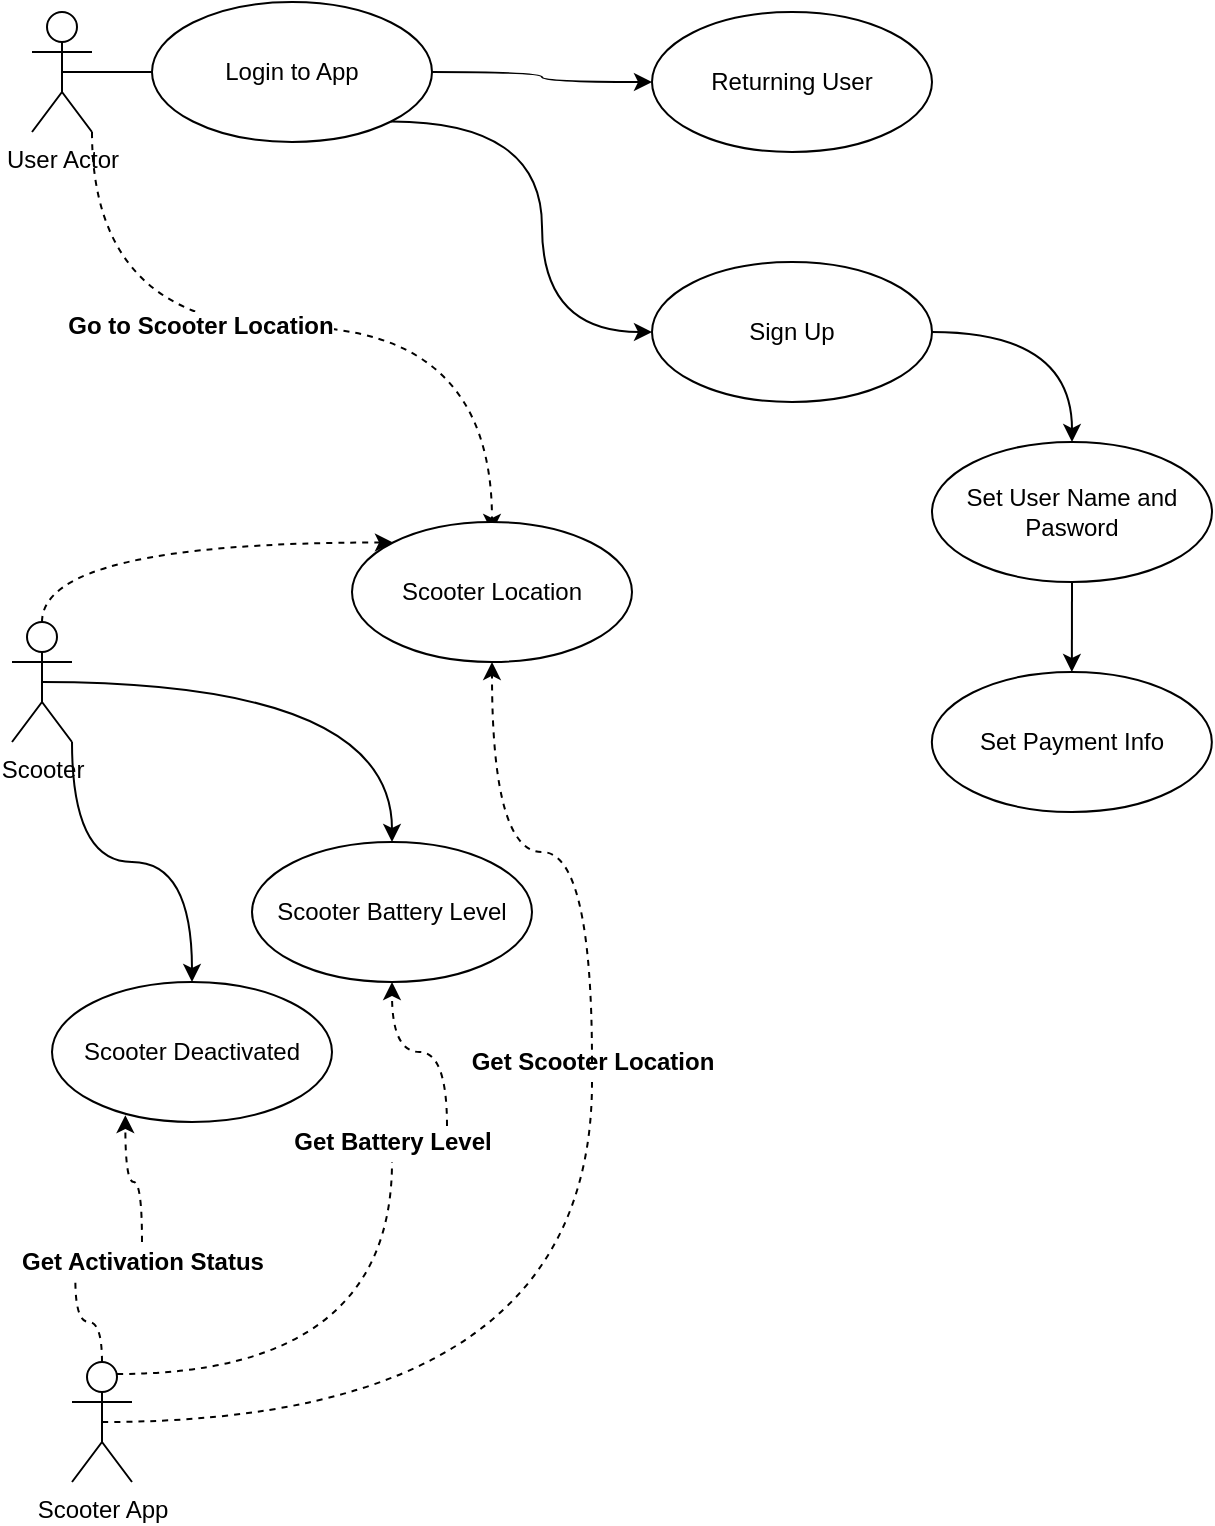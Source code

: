 <mxfile version="18.0.0" type="github">
  <diagram name="Page-1" id="e56a1550-8fbb-45ad-956c-1786394a9013">
    <mxGraphModel dx="1597" dy="891" grid="1" gridSize="10" guides="1" tooltips="1" connect="1" arrows="1" fold="1" page="1" pageScale="1" pageWidth="1100" pageHeight="850" background="none" math="0" shadow="0">
      <root>
        <object label="" id="0">
          <mxCell />
        </object>
        <mxCell id="1" parent="0" />
        <mxCell id="TM3YVF8j037lLueQWBm--18" style="edgeStyle=orthogonalEdgeStyle;orthogonalLoop=1;jettySize=auto;html=1;exitX=1;exitY=1;exitDx=0;exitDy=0;exitPerimeter=0;entryX=0.5;entryY=0.071;entryDx=0;entryDy=0;entryPerimeter=0;curved=1;dashed=1;" edge="1" parent="1" source="TM3YVF8j037lLueQWBm--1" target="TM3YVF8j037lLueQWBm--15">
          <mxGeometry relative="1" as="geometry" />
        </mxCell>
        <mxCell id="TM3YVF8j037lLueQWBm--38" value="&lt;b&gt;Go to Scooter Location&lt;/b&gt;" style="edgeLabel;html=1;align=center;verticalAlign=middle;resizable=0;points=[];fontSize=12;" vertex="1" connectable="0" parent="TM3YVF8j037lLueQWBm--18">
          <mxGeometry x="-0.245" y="1" relative="1" as="geometry">
            <mxPoint as="offset" />
          </mxGeometry>
        </mxCell>
        <mxCell id="TM3YVF8j037lLueQWBm--1" value="User Actor" style="shape=umlActor;verticalLabelPosition=bottom;verticalAlign=top;html=1;" vertex="1" parent="1">
          <mxGeometry x="40" y="35" width="30" height="60" as="geometry" />
        </mxCell>
        <mxCell id="TM3YVF8j037lLueQWBm--12" style="edgeStyle=orthogonalEdgeStyle;orthogonalLoop=1;jettySize=auto;html=1;exitX=1;exitY=1;exitDx=0;exitDy=0;exitPerimeter=0;curved=1;" edge="1" parent="1" source="TM3YVF8j037lLueQWBm--2" target="TM3YVF8j037lLueQWBm--13">
          <mxGeometry relative="1" as="geometry">
            <mxPoint x="240.0" y="460" as="targetPoint" />
          </mxGeometry>
        </mxCell>
        <mxCell id="TM3YVF8j037lLueQWBm--17" style="edgeStyle=orthogonalEdgeStyle;orthogonalLoop=1;jettySize=auto;html=1;exitX=0.5;exitY=0.5;exitDx=0;exitDy=0;exitPerimeter=0;curved=1;" edge="1" parent="1" source="TM3YVF8j037lLueQWBm--2" target="TM3YVF8j037lLueQWBm--11">
          <mxGeometry relative="1" as="geometry" />
        </mxCell>
        <mxCell id="TM3YVF8j037lLueQWBm--45" style="edgeStyle=orthogonalEdgeStyle;curved=1;orthogonalLoop=1;jettySize=auto;html=1;exitX=0.5;exitY=0;exitDx=0;exitDy=0;exitPerimeter=0;entryX=0;entryY=0;entryDx=0;entryDy=0;dashed=1;fontSize=12;" edge="1" parent="1" source="TM3YVF8j037lLueQWBm--2" target="TM3YVF8j037lLueQWBm--15">
          <mxGeometry relative="1" as="geometry" />
        </mxCell>
        <mxCell id="TM3YVF8j037lLueQWBm--2" value="Scooter" style="shape=umlActor;verticalLabelPosition=bottom;verticalAlign=top;html=1;" vertex="1" parent="1">
          <mxGeometry x="30" y="340" width="30" height="60" as="geometry" />
        </mxCell>
        <mxCell id="TM3YVF8j037lLueQWBm--22" style="edgeStyle=orthogonalEdgeStyle;orthogonalLoop=1;jettySize=auto;html=1;exitX=0.5;exitY=0.5;exitDx=0;exitDy=0;exitPerimeter=0;entryX=0.5;entryY=1;entryDx=0;entryDy=0;curved=1;dashed=1;startArrow=none;" edge="1" parent="1" source="TM3YVF8j037lLueQWBm--24" target="TM3YVF8j037lLueQWBm--15">
          <mxGeometry relative="1" as="geometry" />
        </mxCell>
        <mxCell id="TM3YVF8j037lLueQWBm--31" style="edgeStyle=orthogonalEdgeStyle;curved=1;orthogonalLoop=1;jettySize=auto;html=1;exitX=0.5;exitY=0;exitDx=0;exitDy=0;exitPerimeter=0;entryX=0.262;entryY=0.951;entryDx=0;entryDy=0;entryPerimeter=0;fontSize=12;dashed=1;startArrow=none;" edge="1" parent="1" source="TM3YVF8j037lLueQWBm--33" target="TM3YVF8j037lLueQWBm--13">
          <mxGeometry relative="1" as="geometry" />
        </mxCell>
        <mxCell id="TM3YVF8j037lLueQWBm--32" style="edgeStyle=orthogonalEdgeStyle;curved=1;orthogonalLoop=1;jettySize=auto;html=1;exitX=0.75;exitY=0.1;exitDx=0;exitDy=0;exitPerimeter=0;entryX=0.5;entryY=1;entryDx=0;entryDy=0;fontSize=12;dashed=1;startArrow=none;" edge="1" parent="1" source="TM3YVF8j037lLueQWBm--36" target="TM3YVF8j037lLueQWBm--11">
          <mxGeometry relative="1" as="geometry" />
        </mxCell>
        <mxCell id="TM3YVF8j037lLueQWBm--3" value="Scooter App" style="shape=umlActor;verticalLabelPosition=bottom;verticalAlign=top;html=1;" vertex="1" parent="1">
          <mxGeometry x="60" y="710" width="30" height="60" as="geometry" />
        </mxCell>
        <mxCell id="TM3YVF8j037lLueQWBm--9" value="" style="edgeStyle=orthogonalEdgeStyle;orthogonalLoop=1;jettySize=auto;html=1;curved=1;" edge="1" parent="1" source="TM3YVF8j037lLueQWBm--5" target="TM3YVF8j037lLueQWBm--8">
          <mxGeometry relative="1" as="geometry" />
        </mxCell>
        <mxCell id="TM3YVF8j037lLueQWBm--29" style="edgeStyle=orthogonalEdgeStyle;orthogonalLoop=1;jettySize=auto;html=1;exitX=1;exitY=1;exitDx=0;exitDy=0;entryX=0;entryY=0.5;entryDx=0;entryDy=0;fontSize=12;curved=1;" edge="1" parent="1" source="TM3YVF8j037lLueQWBm--5" target="TM3YVF8j037lLueQWBm--27">
          <mxGeometry relative="1" as="geometry" />
        </mxCell>
        <mxCell id="TM3YVF8j037lLueQWBm--8" value="Returning User" style="ellipse;whiteSpace=wrap;html=1;" vertex="1" parent="1">
          <mxGeometry x="350" y="35" width="140" height="70" as="geometry" />
        </mxCell>
        <mxCell id="TM3YVF8j037lLueQWBm--11" value="Scooter Battery Level" style="ellipse;whiteSpace=wrap;html=1;" vertex="1" parent="1">
          <mxGeometry x="150.0" y="450" width="140" height="70" as="geometry" />
        </mxCell>
        <mxCell id="TM3YVF8j037lLueQWBm--13" value="Scooter Deactivated" style="ellipse;whiteSpace=wrap;html=1;" vertex="1" parent="1">
          <mxGeometry x="50.0" y="520" width="140" height="70" as="geometry" />
        </mxCell>
        <mxCell id="TM3YVF8j037lLueQWBm--15" value="Scooter Location" style="ellipse;whiteSpace=wrap;html=1;" vertex="1" parent="1">
          <mxGeometry x="200.0" y="289.998" width="140" height="70" as="geometry" />
        </mxCell>
        <mxCell id="TM3YVF8j037lLueQWBm--43" style="edgeStyle=orthogonalEdgeStyle;curved=1;orthogonalLoop=1;jettySize=auto;html=1;exitX=1;exitY=0.5;exitDx=0;exitDy=0;fontSize=12;" edge="1" parent="1" source="TM3YVF8j037lLueQWBm--27" target="TM3YVF8j037lLueQWBm--44">
          <mxGeometry relative="1" as="geometry">
            <mxPoint x="560" y="195.154" as="targetPoint" />
          </mxGeometry>
        </mxCell>
        <mxCell id="TM3YVF8j037lLueQWBm--27" value="Sign Up" style="ellipse;whiteSpace=wrap;html=1;fontSize=12;" vertex="1" parent="1">
          <mxGeometry x="350" y="160" width="140" height="70" as="geometry" />
        </mxCell>
        <mxCell id="TM3YVF8j037lLueQWBm--5" value="Login to App" style="ellipse;whiteSpace=wrap;html=1;" vertex="1" parent="1">
          <mxGeometry x="100" y="30" width="140" height="70" as="geometry" />
        </mxCell>
        <mxCell id="TM3YVF8j037lLueQWBm--30" value="" style="edgeStyle=orthogonalEdgeStyle;rounded=0;orthogonalLoop=1;jettySize=auto;html=1;exitX=0.5;exitY=0.5;exitDx=0;exitDy=0;exitPerimeter=0;endArrow=none;" edge="1" parent="1" source="TM3YVF8j037lLueQWBm--1" target="TM3YVF8j037lLueQWBm--5">
          <mxGeometry relative="1" as="geometry">
            <mxPoint x="240.0" y="130.538" as="targetPoint" />
            <mxPoint x="75.0" y="130.0" as="sourcePoint" />
          </mxGeometry>
        </mxCell>
        <mxCell id="TM3YVF8j037lLueQWBm--33" value="&lt;b&gt;Get Activation Status&lt;/b&gt;" style="text;html=1;align=center;verticalAlign=middle;resizable=0;points=[];autosize=1;strokeColor=none;fillColor=none;fontSize=12;" vertex="1" parent="1">
          <mxGeometry x="25" y="650" width="140" height="20" as="geometry" />
        </mxCell>
        <mxCell id="TM3YVF8j037lLueQWBm--34" value="" style="edgeStyle=orthogonalEdgeStyle;curved=1;orthogonalLoop=1;jettySize=auto;html=1;exitX=0.5;exitY=0;exitDx=0;exitDy=0;exitPerimeter=0;entryX=0.262;entryY=0.951;entryDx=0;entryDy=0;entryPerimeter=0;fontSize=12;dashed=1;endArrow=none;" edge="1" parent="1" source="TM3YVF8j037lLueQWBm--3" target="TM3YVF8j037lLueQWBm--33">
          <mxGeometry relative="1" as="geometry">
            <mxPoint x="75.0" y="710" as="sourcePoint" />
            <mxPoint x="86.68" y="586.57" as="targetPoint" />
          </mxGeometry>
        </mxCell>
        <mxCell id="TM3YVF8j037lLueQWBm--24" value="&lt;b&gt;&lt;font style=&quot;font-size: 12px;&quot;&gt;Get Scooter Location&lt;/font&gt;&lt;/b&gt;" style="text;html=1;align=center;verticalAlign=middle;resizable=0;points=[];autosize=1;strokeColor=none;fillColor=none;" vertex="1" parent="1">
          <mxGeometry x="250" y="550" width="140" height="20" as="geometry" />
        </mxCell>
        <mxCell id="TM3YVF8j037lLueQWBm--35" value="" style="edgeStyle=orthogonalEdgeStyle;orthogonalLoop=1;jettySize=auto;html=1;exitX=0.5;exitY=0.5;exitDx=0;exitDy=0;exitPerimeter=0;entryX=0.5;entryY=1;entryDx=0;entryDy=0;curved=1;dashed=1;endArrow=none;" edge="1" parent="1" source="TM3YVF8j037lLueQWBm--3" target="TM3YVF8j037lLueQWBm--24">
          <mxGeometry relative="1" as="geometry">
            <mxPoint x="75.0" y="740" as="sourcePoint" />
            <mxPoint x="340.0" y="424.998" as="targetPoint" />
          </mxGeometry>
        </mxCell>
        <mxCell id="TM3YVF8j037lLueQWBm--36" value="&lt;b&gt;Get Battery Level&lt;/b&gt;" style="text;html=1;align=center;verticalAlign=middle;resizable=0;points=[];autosize=1;strokeColor=none;fillColor=none;fontSize=12;" vertex="1" parent="1">
          <mxGeometry x="165" y="590" width="110" height="20" as="geometry" />
        </mxCell>
        <mxCell id="TM3YVF8j037lLueQWBm--37" value="" style="edgeStyle=orthogonalEdgeStyle;curved=1;orthogonalLoop=1;jettySize=auto;html=1;exitX=0.75;exitY=0.1;exitDx=0;exitDy=0;exitPerimeter=0;entryX=0.5;entryY=1;entryDx=0;entryDy=0;fontSize=12;dashed=1;endArrow=none;" edge="1" parent="1" source="TM3YVF8j037lLueQWBm--3" target="TM3YVF8j037lLueQWBm--36">
          <mxGeometry relative="1" as="geometry">
            <mxPoint x="82.5" y="716.0" as="sourcePoint" />
            <mxPoint x="210.0" y="495" as="targetPoint" />
          </mxGeometry>
        </mxCell>
        <mxCell id="TM3YVF8j037lLueQWBm--46" style="edgeStyle=orthogonalEdgeStyle;curved=1;orthogonalLoop=1;jettySize=auto;html=1;exitX=0.5;exitY=1;exitDx=0;exitDy=0;fontSize=12;strokeColor=default;" edge="1" parent="1" source="TM3YVF8j037lLueQWBm--44" target="TM3YVF8j037lLueQWBm--47">
          <mxGeometry relative="1" as="geometry">
            <mxPoint x="559.923" y="400" as="targetPoint" />
          </mxGeometry>
        </mxCell>
        <mxCell id="TM3YVF8j037lLueQWBm--44" value="Set User Name and Pasword" style="ellipse;whiteSpace=wrap;html=1;fontSize=12;" vertex="1" parent="1">
          <mxGeometry x="490" y="250.004" width="140" height="70" as="geometry" />
        </mxCell>
        <mxCell id="TM3YVF8j037lLueQWBm--47" value="Set Payment Info" style="ellipse;whiteSpace=wrap;html=1;fontSize=12;" vertex="1" parent="1">
          <mxGeometry x="489.923" y="365" width="140" height="70" as="geometry" />
        </mxCell>
      </root>
    </mxGraphModel>
  </diagram>
</mxfile>
